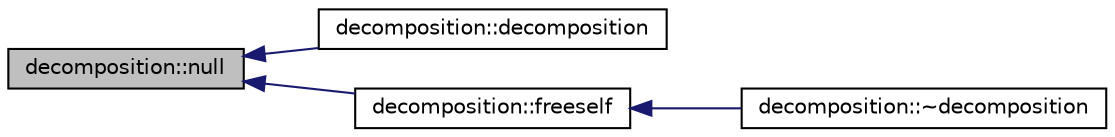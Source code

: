 digraph "decomposition::null"
{
  edge [fontname="Helvetica",fontsize="10",labelfontname="Helvetica",labelfontsize="10"];
  node [fontname="Helvetica",fontsize="10",shape=record];
  rankdir="LR";
  Node575 [label="decomposition::null",height=0.2,width=0.4,color="black", fillcolor="grey75", style="filled", fontcolor="black"];
  Node575 -> Node576 [dir="back",color="midnightblue",fontsize="10",style="solid",fontname="Helvetica"];
  Node576 [label="decomposition::decomposition",height=0.2,width=0.4,color="black", fillcolor="white", style="filled",URL="$d3/d2b/classdecomposition.html#a7e381393157c79ff35fd735fb6f9d949"];
  Node575 -> Node577 [dir="back",color="midnightblue",fontsize="10",style="solid",fontname="Helvetica"];
  Node577 [label="decomposition::freeself",height=0.2,width=0.4,color="black", fillcolor="white", style="filled",URL="$d3/d2b/classdecomposition.html#ab15b8062ad9c42007710da27928a6b2d"];
  Node577 -> Node578 [dir="back",color="midnightblue",fontsize="10",style="solid",fontname="Helvetica"];
  Node578 [label="decomposition::~decomposition",height=0.2,width=0.4,color="black", fillcolor="white", style="filled",URL="$d3/d2b/classdecomposition.html#a3dd914483ded567dd02ea8842aa54911"];
}
